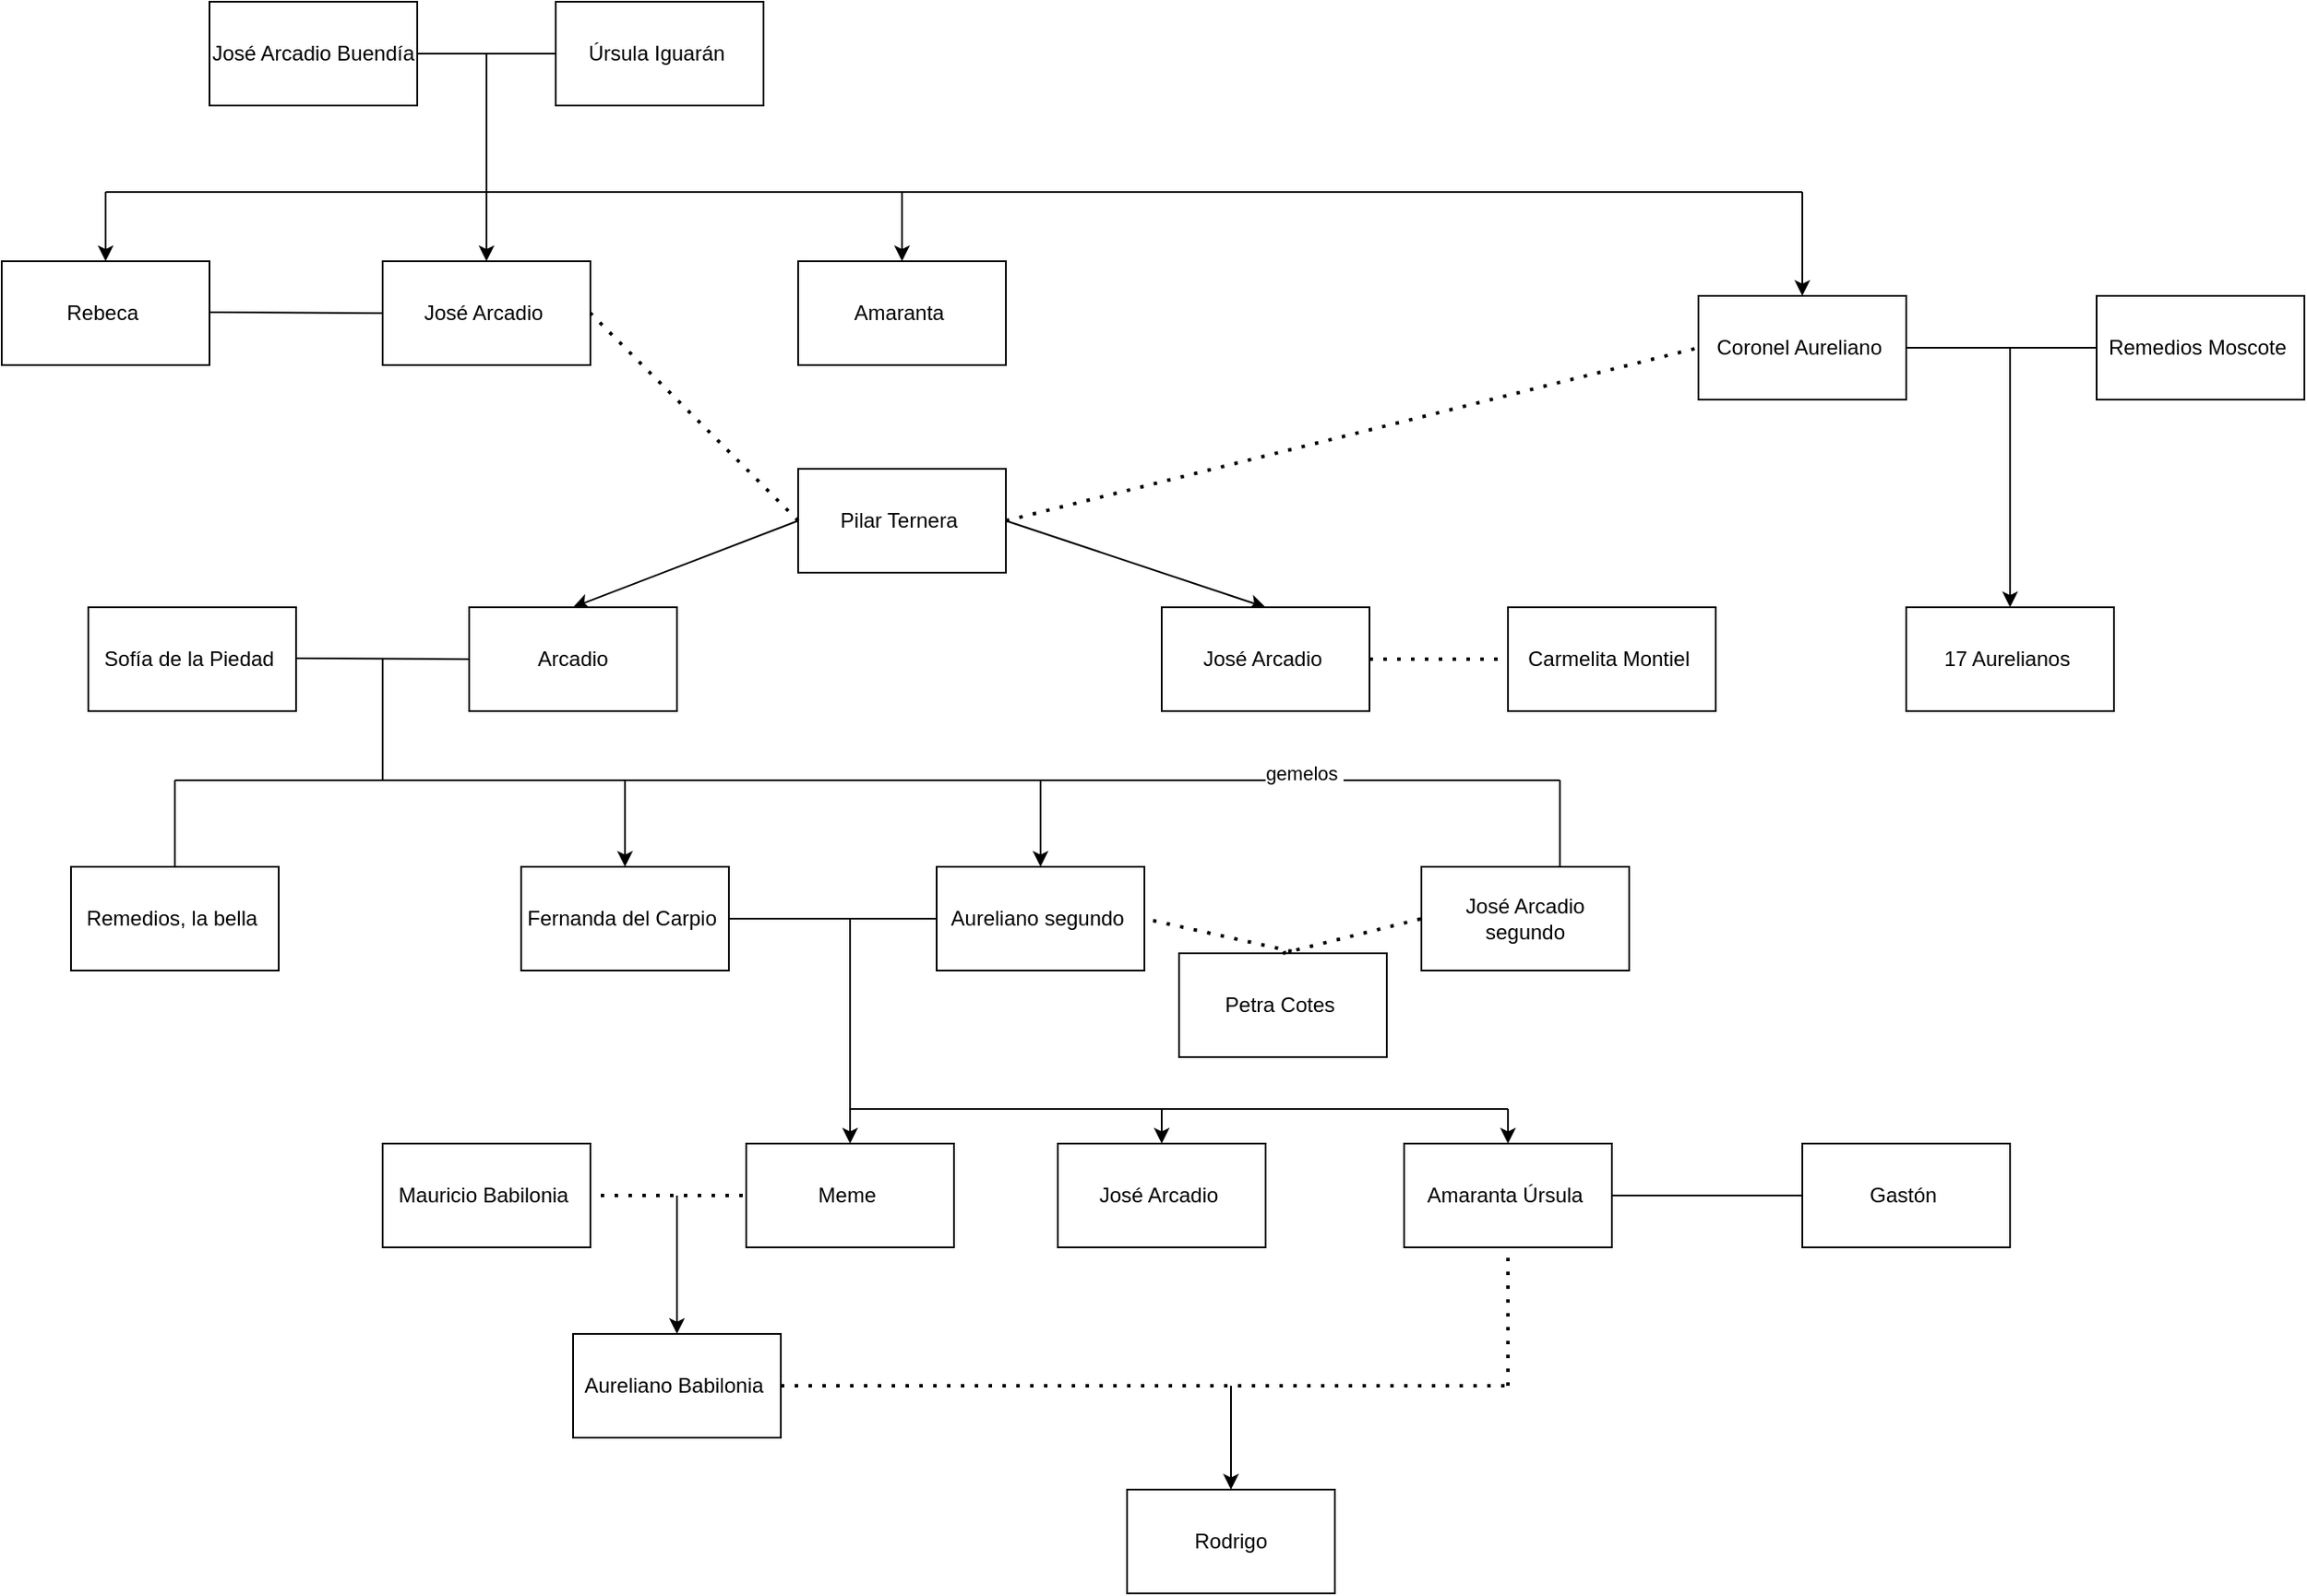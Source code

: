 <mxfile version="17.4.6" type="github">
  <diagram id="SkwHMjrg9KNgQi0snikr" name="Page-1">
    <mxGraphModel dx="901" dy="585" grid="1" gridSize="10" guides="1" tooltips="1" connect="1" arrows="1" fold="1" page="1" pageScale="1" pageWidth="827" pageHeight="1169" math="0" shadow="0">
      <root>
        <mxCell id="0" />
        <mxCell id="1" parent="0" />
        <mxCell id="3HB3KCIW7LwExQFitr_c-1" value="José Arcadio Buendía" style="rounded=0;whiteSpace=wrap;html=1;" vertex="1" parent="1">
          <mxGeometry x="220" y="50" width="120" height="60" as="geometry" />
        </mxCell>
        <mxCell id="3HB3KCIW7LwExQFitr_c-2" value="Úrsula Iguarán&amp;nbsp;" style="rounded=0;whiteSpace=wrap;html=1;" vertex="1" parent="1">
          <mxGeometry x="420" y="50" width="120" height="60" as="geometry" />
        </mxCell>
        <mxCell id="3HB3KCIW7LwExQFitr_c-3" value="" style="endArrow=none;html=1;rounded=0;exitX=1;exitY=0.5;exitDx=0;exitDy=0;entryX=0;entryY=0.5;entryDx=0;entryDy=0;" edge="1" parent="1" source="3HB3KCIW7LwExQFitr_c-1" target="3HB3KCIW7LwExQFitr_c-2">
          <mxGeometry width="50" height="50" relative="1" as="geometry">
            <mxPoint x="390" y="350" as="sourcePoint" />
            <mxPoint x="440" y="300" as="targetPoint" />
          </mxGeometry>
        </mxCell>
        <mxCell id="3HB3KCIW7LwExQFitr_c-4" value="" style="endArrow=none;html=1;rounded=0;" edge="1" parent="1">
          <mxGeometry width="50" height="50" relative="1" as="geometry">
            <mxPoint x="380" y="160" as="sourcePoint" />
            <mxPoint x="380" y="80" as="targetPoint" />
          </mxGeometry>
        </mxCell>
        <mxCell id="3HB3KCIW7LwExQFitr_c-5" value="" style="endArrow=none;html=1;rounded=0;" edge="1" parent="1">
          <mxGeometry width="50" height="50" relative="1" as="geometry">
            <mxPoint x="160" y="160" as="sourcePoint" />
            <mxPoint x="1140" y="160" as="targetPoint" />
          </mxGeometry>
        </mxCell>
        <mxCell id="3HB3KCIW7LwExQFitr_c-6" value="" style="endArrow=classic;html=1;rounded=0;" edge="1" parent="1">
          <mxGeometry width="50" height="50" relative="1" as="geometry">
            <mxPoint x="160" y="160" as="sourcePoint" />
            <mxPoint x="160" y="200" as="targetPoint" />
          </mxGeometry>
        </mxCell>
        <mxCell id="3HB3KCIW7LwExQFitr_c-7" value="Rebeca&amp;nbsp;" style="rounded=0;whiteSpace=wrap;html=1;" vertex="1" parent="1">
          <mxGeometry x="100" y="200" width="120" height="60" as="geometry" />
        </mxCell>
        <mxCell id="3HB3KCIW7LwExQFitr_c-11" value="" style="endArrow=none;html=1;rounded=0;exitX=1;exitY=0.5;exitDx=0;exitDy=0;entryX=0;entryY=0.5;entryDx=0;entryDy=0;" edge="1" parent="1" target="3HB3KCIW7LwExQFitr_c-12">
          <mxGeometry width="50" height="50" relative="1" as="geometry">
            <mxPoint x="220" y="229.5" as="sourcePoint" />
            <mxPoint x="300" y="229.5" as="targetPoint" />
          </mxGeometry>
        </mxCell>
        <mxCell id="3HB3KCIW7LwExQFitr_c-12" value="José Arcadio&amp;nbsp;" style="rounded=0;whiteSpace=wrap;html=1;" vertex="1" parent="1">
          <mxGeometry x="320" y="200" width="120" height="60" as="geometry" />
        </mxCell>
        <mxCell id="3HB3KCIW7LwExQFitr_c-14" value="" style="endArrow=classic;html=1;rounded=0;entryX=0.5;entryY=0;entryDx=0;entryDy=0;" edge="1" parent="1" target="3HB3KCIW7LwExQFitr_c-12">
          <mxGeometry width="50" height="50" relative="1" as="geometry">
            <mxPoint x="380" y="160" as="sourcePoint" />
            <mxPoint x="170" y="210" as="targetPoint" />
          </mxGeometry>
        </mxCell>
        <mxCell id="3HB3KCIW7LwExQFitr_c-15" value="Amaranta&amp;nbsp;" style="rounded=0;whiteSpace=wrap;html=1;" vertex="1" parent="1">
          <mxGeometry x="560" y="200" width="120" height="60" as="geometry" />
        </mxCell>
        <mxCell id="3HB3KCIW7LwExQFitr_c-17" value="" style="endArrow=classic;html=1;rounded=0;entryX=0.5;entryY=0;entryDx=0;entryDy=0;" edge="1" parent="1" target="3HB3KCIW7LwExQFitr_c-15">
          <mxGeometry width="50" height="50" relative="1" as="geometry">
            <mxPoint x="620" y="160" as="sourcePoint" />
            <mxPoint x="370" y="210" as="targetPoint" />
          </mxGeometry>
        </mxCell>
        <mxCell id="3HB3KCIW7LwExQFitr_c-19" value="" style="endArrow=classic;html=1;rounded=0;entryX=0.5;entryY=0;entryDx=0;entryDy=0;" edge="1" parent="1" target="3HB3KCIW7LwExQFitr_c-20">
          <mxGeometry width="50" height="50" relative="1" as="geometry">
            <mxPoint x="1140" y="160" as="sourcePoint" />
            <mxPoint x="800" y="200" as="targetPoint" />
          </mxGeometry>
        </mxCell>
        <mxCell id="3HB3KCIW7LwExQFitr_c-20" value="Coronel Aureliano&amp;nbsp;" style="rounded=0;whiteSpace=wrap;html=1;" vertex="1" parent="1">
          <mxGeometry x="1080" y="220" width="120" height="60" as="geometry" />
        </mxCell>
        <mxCell id="3HB3KCIW7LwExQFitr_c-21" value="Pilar Ternera&amp;nbsp;" style="rounded=0;whiteSpace=wrap;html=1;" vertex="1" parent="1">
          <mxGeometry x="560" y="320" width="120" height="60" as="geometry" />
        </mxCell>
        <mxCell id="3HB3KCIW7LwExQFitr_c-26" value="" style="endArrow=none;dashed=1;html=1;dashPattern=1 3;strokeWidth=2;rounded=0;exitX=0;exitY=0.5;exitDx=0;exitDy=0;entryX=1;entryY=0.5;entryDx=0;entryDy=0;" edge="1" parent="1" source="3HB3KCIW7LwExQFitr_c-21" target="3HB3KCIW7LwExQFitr_c-12">
          <mxGeometry width="50" height="50" relative="1" as="geometry">
            <mxPoint x="540" y="330" as="sourcePoint" />
            <mxPoint x="590" y="280" as="targetPoint" />
          </mxGeometry>
        </mxCell>
        <mxCell id="3HB3KCIW7LwExQFitr_c-27" value="" style="endArrow=none;dashed=1;html=1;dashPattern=1 3;strokeWidth=2;rounded=0;exitX=1;exitY=0.5;exitDx=0;exitDy=0;entryX=0;entryY=0.5;entryDx=0;entryDy=0;" edge="1" parent="1" source="3HB3KCIW7LwExQFitr_c-21" target="3HB3KCIW7LwExQFitr_c-20">
          <mxGeometry width="50" height="50" relative="1" as="geometry">
            <mxPoint x="540" y="330" as="sourcePoint" />
            <mxPoint x="590" y="280" as="targetPoint" />
          </mxGeometry>
        </mxCell>
        <mxCell id="3HB3KCIW7LwExQFitr_c-28" value="" style="endArrow=classic;html=1;rounded=0;exitX=0;exitY=0.5;exitDx=0;exitDy=0;entryX=0.5;entryY=0;entryDx=0;entryDy=0;" edge="1" parent="1" source="3HB3KCIW7LwExQFitr_c-21" target="3HB3KCIW7LwExQFitr_c-30">
          <mxGeometry width="50" height="50" relative="1" as="geometry">
            <mxPoint x="540" y="450" as="sourcePoint" />
            <mxPoint x="400" y="400" as="targetPoint" />
          </mxGeometry>
        </mxCell>
        <mxCell id="3HB3KCIW7LwExQFitr_c-29" value="" style="endArrow=classic;html=1;rounded=0;exitX=1;exitY=0.5;exitDx=0;exitDy=0;entryX=0.5;entryY=0;entryDx=0;entryDy=0;" edge="1" parent="1" source="3HB3KCIW7LwExQFitr_c-21" target="3HB3KCIW7LwExQFitr_c-31">
          <mxGeometry width="50" height="50" relative="1" as="geometry">
            <mxPoint x="830" y="380" as="sourcePoint" />
            <mxPoint x="800" y="400" as="targetPoint" />
          </mxGeometry>
        </mxCell>
        <mxCell id="3HB3KCIW7LwExQFitr_c-30" value="Arcadio" style="rounded=0;whiteSpace=wrap;html=1;" vertex="1" parent="1">
          <mxGeometry x="370" y="400" width="120" height="60" as="geometry" />
        </mxCell>
        <mxCell id="3HB3KCIW7LwExQFitr_c-31" value="José Arcadio&amp;nbsp;" style="rounded=0;whiteSpace=wrap;html=1;" vertex="1" parent="1">
          <mxGeometry x="770" y="400" width="120" height="60" as="geometry" />
        </mxCell>
        <mxCell id="3HB3KCIW7LwExQFitr_c-32" value="" style="endArrow=none;html=1;rounded=0;exitX=1;exitY=0.5;exitDx=0;exitDy=0;" edge="1" parent="1" source="3HB3KCIW7LwExQFitr_c-20">
          <mxGeometry width="50" height="50" relative="1" as="geometry">
            <mxPoint x="1170" y="430" as="sourcePoint" />
            <mxPoint x="1320" y="250" as="targetPoint" />
          </mxGeometry>
        </mxCell>
        <mxCell id="3HB3KCIW7LwExQFitr_c-33" value="Remedios Moscote&amp;nbsp;" style="rounded=0;whiteSpace=wrap;html=1;" vertex="1" parent="1">
          <mxGeometry x="1310" y="220" width="120" height="60" as="geometry" />
        </mxCell>
        <mxCell id="3HB3KCIW7LwExQFitr_c-35" value="" style="endArrow=none;dashed=1;html=1;dashPattern=1 3;strokeWidth=2;rounded=0;exitX=1;exitY=0.5;exitDx=0;exitDy=0;" edge="1" parent="1" source="3HB3KCIW7LwExQFitr_c-31">
          <mxGeometry width="50" height="50" relative="1" as="geometry">
            <mxPoint x="780" y="490" as="sourcePoint" />
            <mxPoint x="990" y="430" as="targetPoint" />
          </mxGeometry>
        </mxCell>
        <mxCell id="3HB3KCIW7LwExQFitr_c-36" value="Carmelita Montiel&amp;nbsp;" style="rounded=0;whiteSpace=wrap;html=1;" vertex="1" parent="1">
          <mxGeometry x="970" y="400" width="120" height="60" as="geometry" />
        </mxCell>
        <mxCell id="3HB3KCIW7LwExQFitr_c-37" value="" style="endArrow=classic;html=1;rounded=0;entryX=0.5;entryY=0;entryDx=0;entryDy=0;" edge="1" parent="1" target="3HB3KCIW7LwExQFitr_c-38">
          <mxGeometry width="50" height="50" relative="1" as="geometry">
            <mxPoint x="1260" y="250" as="sourcePoint" />
            <mxPoint x="1260" y="400" as="targetPoint" />
          </mxGeometry>
        </mxCell>
        <mxCell id="3HB3KCIW7LwExQFitr_c-38" value="17 Aurelianos&amp;nbsp;" style="rounded=0;whiteSpace=wrap;html=1;" vertex="1" parent="1">
          <mxGeometry x="1200" y="400" width="120" height="60" as="geometry" />
        </mxCell>
        <mxCell id="3HB3KCIW7LwExQFitr_c-40" value="" style="endArrow=none;html=1;rounded=0;exitX=1;exitY=0.5;exitDx=0;exitDy=0;entryX=0;entryY=0.5;entryDx=0;entryDy=0;" edge="1" parent="1">
          <mxGeometry width="50" height="50" relative="1" as="geometry">
            <mxPoint x="270" y="429.5" as="sourcePoint" />
            <mxPoint x="370" y="430" as="targetPoint" />
          </mxGeometry>
        </mxCell>
        <mxCell id="3HB3KCIW7LwExQFitr_c-41" value="Sofía de la Piedad&amp;nbsp;" style="rounded=0;whiteSpace=wrap;html=1;" vertex="1" parent="1">
          <mxGeometry x="150" y="400" width="120" height="60" as="geometry" />
        </mxCell>
        <mxCell id="3HB3KCIW7LwExQFitr_c-42" value="" style="endArrow=none;html=1;rounded=0;" edge="1" parent="1">
          <mxGeometry width="50" height="50" relative="1" as="geometry">
            <mxPoint x="320" y="500" as="sourcePoint" />
            <mxPoint x="320" y="430" as="targetPoint" />
          </mxGeometry>
        </mxCell>
        <mxCell id="3HB3KCIW7LwExQFitr_c-43" value="" style="endArrow=none;html=1;rounded=0;" edge="1" parent="1">
          <mxGeometry width="50" height="50" relative="1" as="geometry">
            <mxPoint x="200" y="500" as="sourcePoint" />
            <mxPoint x="1000" y="500" as="targetPoint" />
          </mxGeometry>
        </mxCell>
        <mxCell id="3HB3KCIW7LwExQFitr_c-52" value="gemelos&amp;nbsp;" style="edgeLabel;html=1;align=center;verticalAlign=middle;resizable=0;points=[];" vertex="1" connectable="0" parent="3HB3KCIW7LwExQFitr_c-43">
          <mxGeometry x="0.726" y="4" relative="1" as="geometry">
            <mxPoint x="-39" as="offset" />
          </mxGeometry>
        </mxCell>
        <mxCell id="3HB3KCIW7LwExQFitr_c-44" value="" style="endArrow=none;html=1;rounded=0;" edge="1" parent="1">
          <mxGeometry width="50" height="50" relative="1" as="geometry">
            <mxPoint x="200" y="550" as="sourcePoint" />
            <mxPoint x="200" y="500" as="targetPoint" />
          </mxGeometry>
        </mxCell>
        <mxCell id="3HB3KCIW7LwExQFitr_c-45" value="Remedios, la bella&amp;nbsp;" style="rounded=0;whiteSpace=wrap;html=1;" vertex="1" parent="1">
          <mxGeometry x="140" y="550" width="120" height="60" as="geometry" />
        </mxCell>
        <mxCell id="3HB3KCIW7LwExQFitr_c-46" value="Fernanda del Carpio&amp;nbsp;" style="rounded=0;whiteSpace=wrap;html=1;" vertex="1" parent="1">
          <mxGeometry x="400" y="550" width="120" height="60" as="geometry" />
        </mxCell>
        <mxCell id="3HB3KCIW7LwExQFitr_c-47" value="Aureliano segundo&amp;nbsp;" style="rounded=0;whiteSpace=wrap;html=1;" vertex="1" parent="1">
          <mxGeometry x="640" y="550" width="120" height="60" as="geometry" />
        </mxCell>
        <mxCell id="3HB3KCIW7LwExQFitr_c-49" value="" style="endArrow=classic;html=1;rounded=0;entryX=0.5;entryY=0;entryDx=0;entryDy=0;" edge="1" parent="1" target="3HB3KCIW7LwExQFitr_c-46">
          <mxGeometry width="50" height="50" relative="1" as="geometry">
            <mxPoint x="460" y="500" as="sourcePoint" />
            <mxPoint x="540" y="570" as="targetPoint" />
          </mxGeometry>
        </mxCell>
        <mxCell id="3HB3KCIW7LwExQFitr_c-51" value="" style="endArrow=classic;html=1;rounded=0;entryX=0.5;entryY=0;entryDx=0;entryDy=0;" edge="1" parent="1" target="3HB3KCIW7LwExQFitr_c-47">
          <mxGeometry width="50" height="50" relative="1" as="geometry">
            <mxPoint x="700" y="500" as="sourcePoint" />
            <mxPoint x="540" y="570" as="targetPoint" />
          </mxGeometry>
        </mxCell>
        <mxCell id="3HB3KCIW7LwExQFitr_c-55" value="" style="endArrow=classic;html=1;rounded=0;" edge="1" parent="1">
          <mxGeometry width="50" height="50" relative="1" as="geometry">
            <mxPoint x="1000" y="500" as="sourcePoint" />
            <mxPoint x="1000" y="560" as="targetPoint" />
          </mxGeometry>
        </mxCell>
        <mxCell id="3HB3KCIW7LwExQFitr_c-56" value="José Arcadio segundo" style="rounded=0;whiteSpace=wrap;html=1;" vertex="1" parent="1">
          <mxGeometry x="920" y="550" width="120" height="60" as="geometry" />
        </mxCell>
        <mxCell id="3HB3KCIW7LwExQFitr_c-57" value="Petra Cotes&amp;nbsp;" style="rounded=0;whiteSpace=wrap;html=1;" vertex="1" parent="1">
          <mxGeometry x="780" y="600" width="120" height="60" as="geometry" />
        </mxCell>
        <mxCell id="3HB3KCIW7LwExQFitr_c-58" value="" style="endArrow=none;dashed=1;html=1;dashPattern=1 3;strokeWidth=2;rounded=0;exitX=0.5;exitY=0;exitDx=0;exitDy=0;entryX=0;entryY=0.5;entryDx=0;entryDy=0;" edge="1" parent="1" source="3HB3KCIW7LwExQFitr_c-57" target="3HB3KCIW7LwExQFitr_c-56">
          <mxGeometry width="50" height="50" relative="1" as="geometry">
            <mxPoint x="790" y="680" as="sourcePoint" />
            <mxPoint x="840" y="630" as="targetPoint" />
          </mxGeometry>
        </mxCell>
        <mxCell id="3HB3KCIW7LwExQFitr_c-59" value="" style="endArrow=none;dashed=1;html=1;dashPattern=1 3;strokeWidth=2;rounded=0;exitX=0.542;exitY=-0.019;exitDx=0;exitDy=0;exitPerimeter=0;entryX=1;entryY=0.5;entryDx=0;entryDy=0;" edge="1" parent="1" source="3HB3KCIW7LwExQFitr_c-57" target="3HB3KCIW7LwExQFitr_c-47">
          <mxGeometry width="50" height="50" relative="1" as="geometry">
            <mxPoint x="790" y="680" as="sourcePoint" />
            <mxPoint x="840" y="630" as="targetPoint" />
          </mxGeometry>
        </mxCell>
        <mxCell id="3HB3KCIW7LwExQFitr_c-60" value="" style="endArrow=none;html=1;rounded=0;exitX=1;exitY=0.5;exitDx=0;exitDy=0;" edge="1" parent="1" source="3HB3KCIW7LwExQFitr_c-46" target="3HB3KCIW7LwExQFitr_c-47">
          <mxGeometry width="50" height="50" relative="1" as="geometry">
            <mxPoint x="620" y="760" as="sourcePoint" />
            <mxPoint x="670" y="710" as="targetPoint" />
          </mxGeometry>
        </mxCell>
        <mxCell id="3HB3KCIW7LwExQFitr_c-62" value="" style="endArrow=none;html=1;rounded=0;" edge="1" parent="1">
          <mxGeometry width="50" height="50" relative="1" as="geometry">
            <mxPoint x="590" y="680" as="sourcePoint" />
            <mxPoint x="590" y="580" as="targetPoint" />
          </mxGeometry>
        </mxCell>
        <mxCell id="3HB3KCIW7LwExQFitr_c-63" value="" style="endArrow=classic;html=1;rounded=0;" edge="1" parent="1">
          <mxGeometry width="50" height="50" relative="1" as="geometry">
            <mxPoint x="590" y="680" as="sourcePoint" />
            <mxPoint x="590" y="710" as="targetPoint" />
          </mxGeometry>
        </mxCell>
        <mxCell id="3HB3KCIW7LwExQFitr_c-64" value="Meme&amp;nbsp;" style="rounded=0;whiteSpace=wrap;html=1;" vertex="1" parent="1">
          <mxGeometry x="530" y="710" width="120" height="60" as="geometry" />
        </mxCell>
        <mxCell id="3HB3KCIW7LwExQFitr_c-65" value="" style="endArrow=none;html=1;rounded=0;" edge="1" parent="1">
          <mxGeometry width="50" height="50" relative="1" as="geometry">
            <mxPoint x="590" y="690" as="sourcePoint" />
            <mxPoint x="970" y="690" as="targetPoint" />
          </mxGeometry>
        </mxCell>
        <mxCell id="3HB3KCIW7LwExQFitr_c-66" value="" style="endArrow=classic;html=1;rounded=0;entryX=0.5;entryY=0;entryDx=0;entryDy=0;" edge="1" parent="1" target="3HB3KCIW7LwExQFitr_c-67">
          <mxGeometry width="50" height="50" relative="1" as="geometry">
            <mxPoint x="770" y="690" as="sourcePoint" />
            <mxPoint x="770" y="710" as="targetPoint" />
          </mxGeometry>
        </mxCell>
        <mxCell id="3HB3KCIW7LwExQFitr_c-67" value="José Arcadio&amp;nbsp;" style="rounded=0;whiteSpace=wrap;html=1;" vertex="1" parent="1">
          <mxGeometry x="710" y="710" width="120" height="60" as="geometry" />
        </mxCell>
        <mxCell id="3HB3KCIW7LwExQFitr_c-70" value="Amaranta Úrsula&amp;nbsp;" style="rounded=0;whiteSpace=wrap;html=1;" vertex="1" parent="1">
          <mxGeometry x="910" y="710" width="120" height="60" as="geometry" />
        </mxCell>
        <mxCell id="3HB3KCIW7LwExQFitr_c-71" value="" style="endArrow=classic;html=1;rounded=0;entryX=0.5;entryY=0;entryDx=0;entryDy=0;" edge="1" parent="1" target="3HB3KCIW7LwExQFitr_c-70">
          <mxGeometry width="50" height="50" relative="1" as="geometry">
            <mxPoint x="970" y="690" as="sourcePoint" />
            <mxPoint x="780" y="720" as="targetPoint" />
          </mxGeometry>
        </mxCell>
        <mxCell id="3HB3KCIW7LwExQFitr_c-73" value="" style="endArrow=none;html=1;rounded=0;exitX=1;exitY=0.5;exitDx=0;exitDy=0;" edge="1" parent="1" source="3HB3KCIW7LwExQFitr_c-70">
          <mxGeometry width="50" height="50" relative="1" as="geometry">
            <mxPoint x="810" y="870" as="sourcePoint" />
            <mxPoint x="1140" y="740" as="targetPoint" />
          </mxGeometry>
        </mxCell>
        <mxCell id="3HB3KCIW7LwExQFitr_c-74" value="Gastón&amp;nbsp;" style="rounded=0;whiteSpace=wrap;html=1;" vertex="1" parent="1">
          <mxGeometry x="1140" y="710" width="120" height="60" as="geometry" />
        </mxCell>
        <mxCell id="3HB3KCIW7LwExQFitr_c-75" value="" style="endArrow=none;dashed=1;html=1;dashPattern=1 3;strokeWidth=2;rounded=0;entryX=0;entryY=0.5;entryDx=0;entryDy=0;" edge="1" parent="1" target="3HB3KCIW7LwExQFitr_c-64">
          <mxGeometry width="50" height="50" relative="1" as="geometry">
            <mxPoint x="390" y="740" as="sourcePoint" />
            <mxPoint x="490" y="810" as="targetPoint" />
          </mxGeometry>
        </mxCell>
        <mxCell id="3HB3KCIW7LwExQFitr_c-76" value="Mauricio Babilonia&amp;nbsp;" style="rounded=0;whiteSpace=wrap;html=1;" vertex="1" parent="1">
          <mxGeometry x="320" y="710" width="120" height="60" as="geometry" />
        </mxCell>
        <mxCell id="3HB3KCIW7LwExQFitr_c-77" value="" style="endArrow=classic;html=1;rounded=0;entryX=0.5;entryY=0;entryDx=0;entryDy=0;" edge="1" parent="1" target="3HB3KCIW7LwExQFitr_c-78">
          <mxGeometry width="50" height="50" relative="1" as="geometry">
            <mxPoint x="490" y="740" as="sourcePoint" />
            <mxPoint x="490" y="820" as="targetPoint" />
          </mxGeometry>
        </mxCell>
        <mxCell id="3HB3KCIW7LwExQFitr_c-78" value="Aureliano Babilonia&amp;nbsp;" style="rounded=0;whiteSpace=wrap;html=1;" vertex="1" parent="1">
          <mxGeometry x="430" y="820" width="120" height="60" as="geometry" />
        </mxCell>
        <mxCell id="3HB3KCIW7LwExQFitr_c-79" value="" style="endArrow=none;dashed=1;html=1;dashPattern=1 3;strokeWidth=2;rounded=0;entryX=0.5;entryY=1;entryDx=0;entryDy=0;" edge="1" parent="1" target="3HB3KCIW7LwExQFitr_c-70">
          <mxGeometry width="50" height="50" relative="1" as="geometry">
            <mxPoint x="970" y="850" as="sourcePoint" />
            <mxPoint x="710" y="860" as="targetPoint" />
          </mxGeometry>
        </mxCell>
        <mxCell id="3HB3KCIW7LwExQFitr_c-80" value="" style="endArrow=none;dashed=1;html=1;dashPattern=1 3;strokeWidth=2;rounded=0;exitX=1;exitY=0.5;exitDx=0;exitDy=0;" edge="1" parent="1" source="3HB3KCIW7LwExQFitr_c-78">
          <mxGeometry width="50" height="50" relative="1" as="geometry">
            <mxPoint x="660" y="910" as="sourcePoint" />
            <mxPoint x="970" y="850" as="targetPoint" />
          </mxGeometry>
        </mxCell>
        <mxCell id="3HB3KCIW7LwExQFitr_c-81" value="" style="endArrow=classic;html=1;rounded=0;entryX=0.5;entryY=0;entryDx=0;entryDy=0;" edge="1" parent="1" target="3HB3KCIW7LwExQFitr_c-82">
          <mxGeometry width="50" height="50" relative="1" as="geometry">
            <mxPoint x="810" y="850" as="sourcePoint" />
            <mxPoint x="810" y="910" as="targetPoint" />
          </mxGeometry>
        </mxCell>
        <mxCell id="3HB3KCIW7LwExQFitr_c-82" value="Rodrigo" style="rounded=0;whiteSpace=wrap;html=1;" vertex="1" parent="1">
          <mxGeometry x="750" y="910" width="120" height="60" as="geometry" />
        </mxCell>
      </root>
    </mxGraphModel>
  </diagram>
</mxfile>
